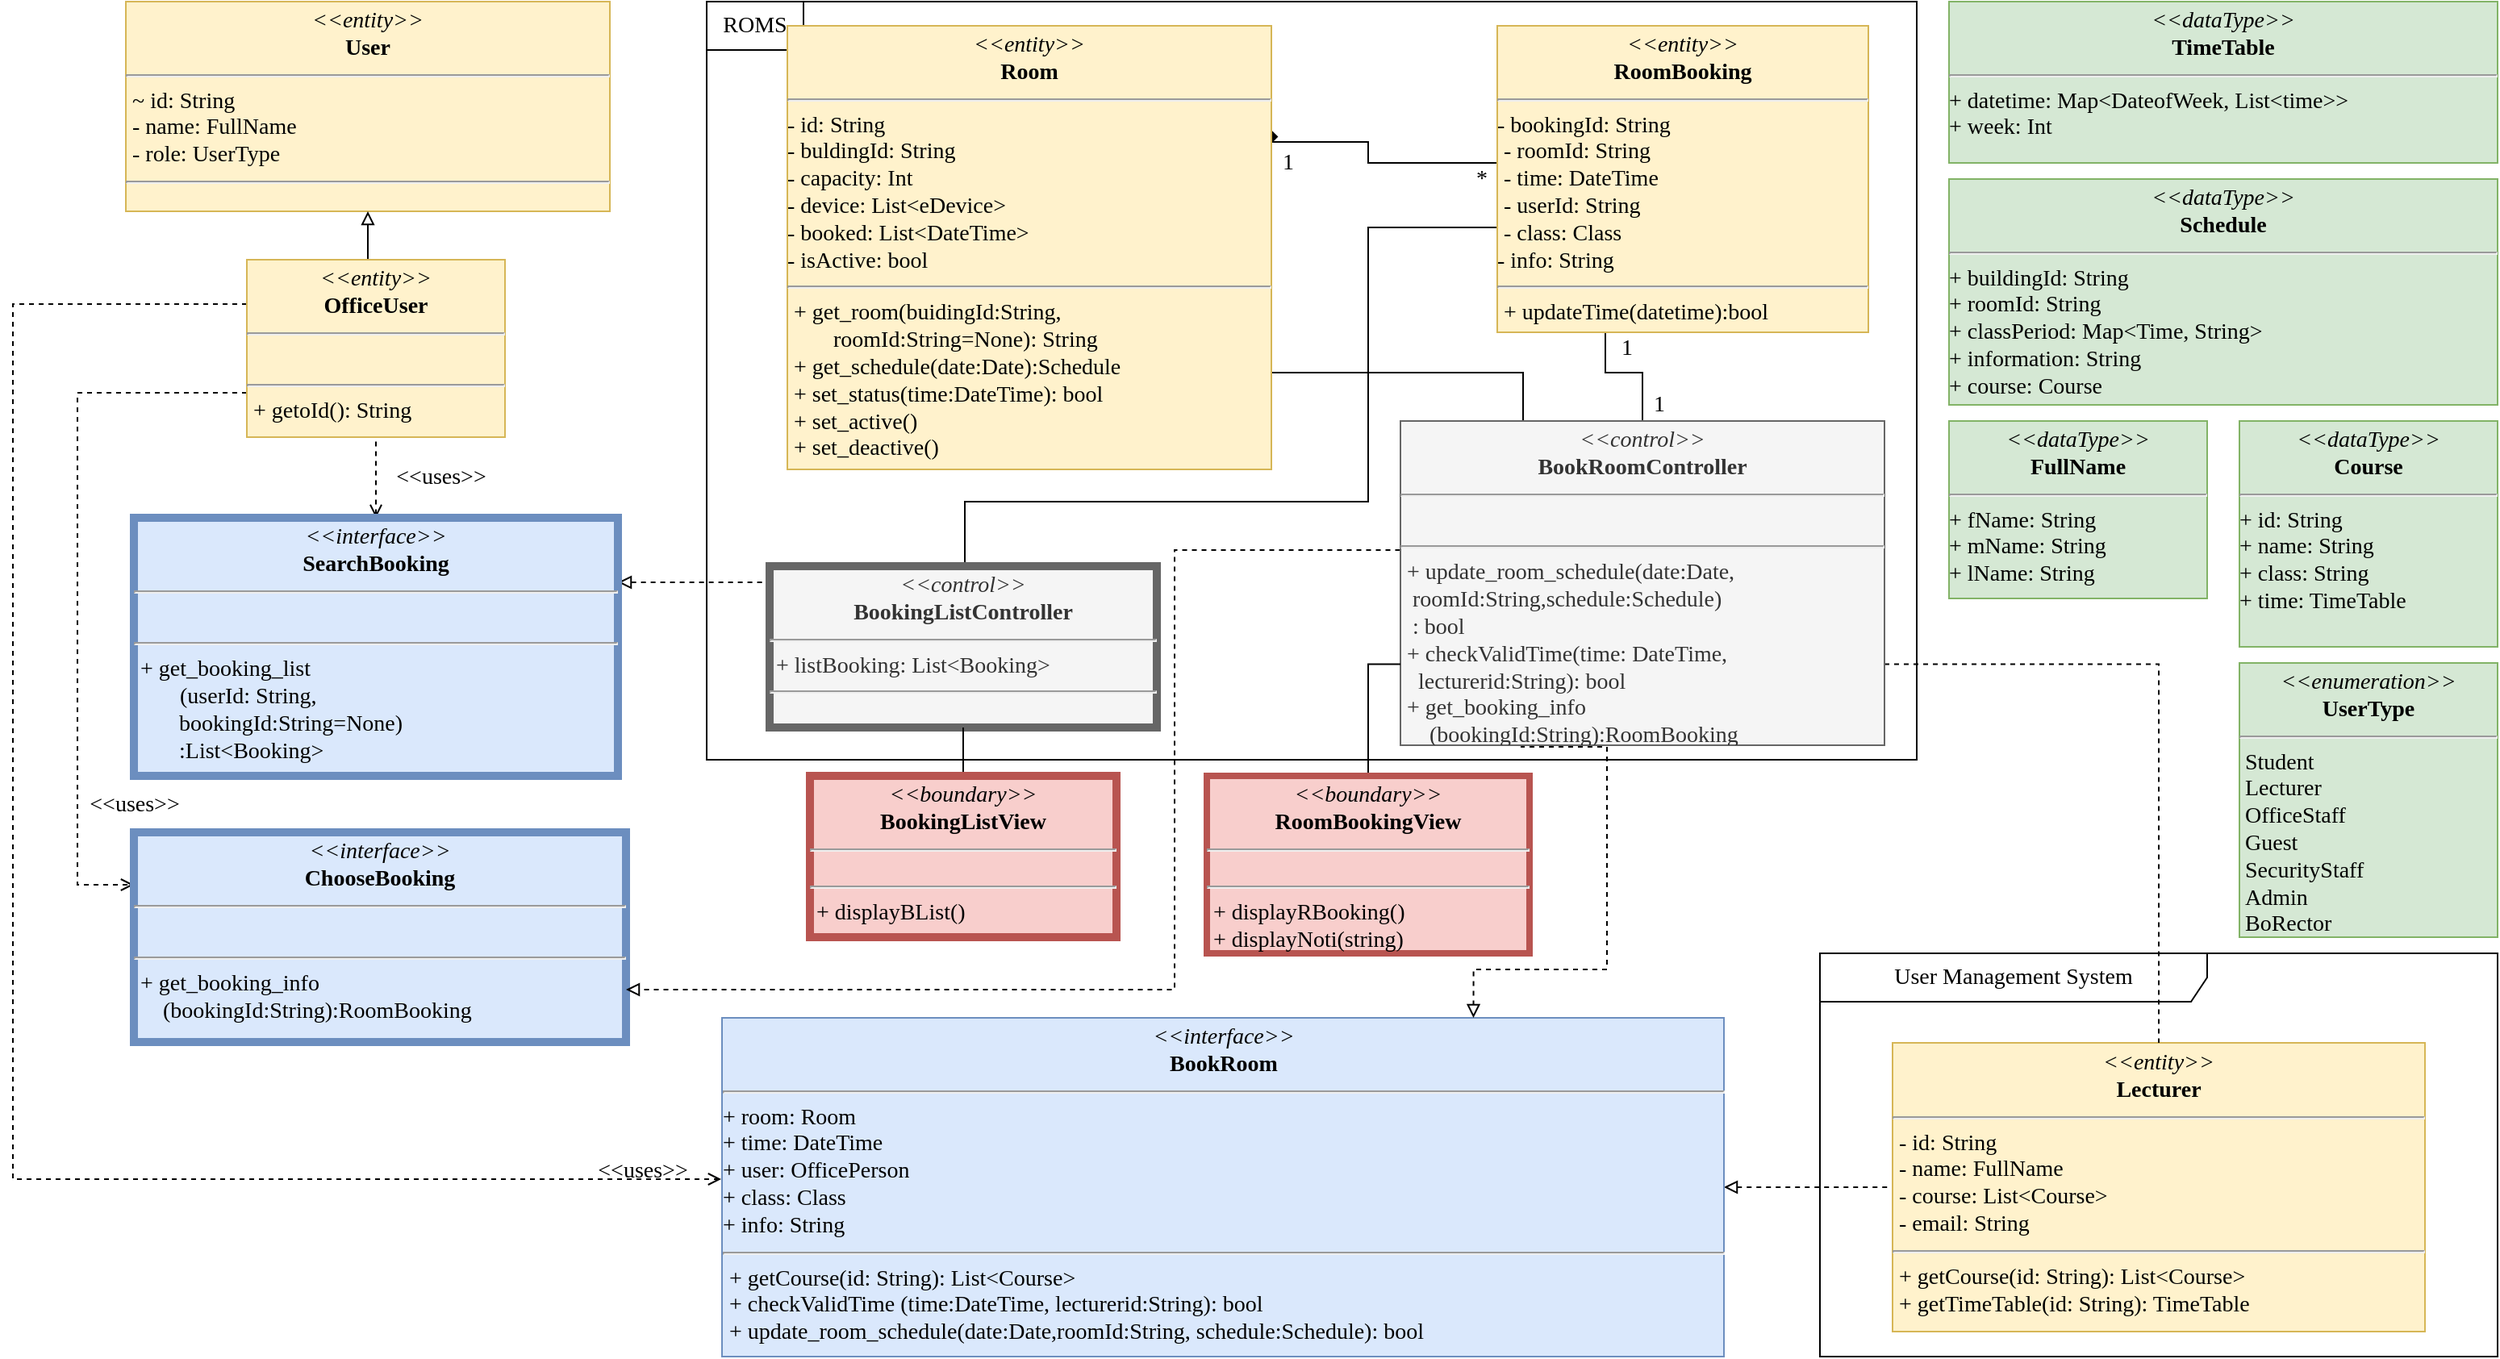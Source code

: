 <mxfile version="12.2.9" type="device" pages="1"><diagram name="Page-1" id="c4acf3e9-155e-7222-9cf6-157b1a14988f"><mxGraphModel dx="1792" dy="1356" grid="1" gridSize="10" guides="1" tooltips="1" connect="1" arrows="1" fold="1" page="0" pageScale="1" pageWidth="850" pageHeight="1100" background="none" math="0" shadow="0"><root><mxCell id="0"/><mxCell id="1" parent="0"/><mxCell id="t2WVTxeCYsITP6xDkJkd-5" value="&lt;p style=&quot;margin: 4px 0px 0px ; text-align: center ; font-size: 14px&quot;&gt;&lt;i style=&quot;font-size: 14px&quot;&gt;&amp;lt;&amp;lt;entity&amp;gt;&amp;gt;&lt;/i&gt;&lt;br style=&quot;font-size: 14px&quot;&gt;&lt;b style=&quot;font-size: 14px&quot;&gt;User&lt;/b&gt;&lt;/p&gt;&lt;hr style=&quot;font-size: 14px&quot;&gt;&lt;p style=&quot;margin: 0px 0px 0px 4px ; font-size: 14px&quot;&gt;~ id: String&lt;br style=&quot;font-size: 14px&quot;&gt;- name: FullName&lt;/p&gt;&lt;p style=&quot;margin: 0px 0px 0px 4px ; font-size: 14px&quot;&gt;- role: UserType&lt;br style=&quot;font-size: 14px&quot;&gt;&lt;/p&gt;&lt;hr style=&quot;font-size: 14px&quot;&gt;" style="verticalAlign=top;align=left;overflow=fill;fontSize=14;fontFamily=Lucida Console;html=1;fillColor=#fff2cc;strokeColor=#d6b656;" parent="1" vertex="1"><mxGeometry x="230" y="-80" width="300" height="130" as="geometry"/></mxCell><mxCell id="t2WVTxeCYsITP6xDkJkd-11" style="edgeStyle=orthogonalEdgeStyle;rounded=0;orthogonalLoop=1;jettySize=auto;html=1;exitX=0.5;exitY=0;exitDx=0;exitDy=0;fontFamily=Lucida Console;fontSize=14;endArrow=block;endFill=0;entryX=0.5;entryY=1;entryDx=0;entryDy=0;" parent="1" source="t2WVTxeCYsITP6xDkJkd-8" target="t2WVTxeCYsITP6xDkJkd-5" edge="1"><mxGeometry relative="1" as="geometry"><mxPoint x="260" y="265" as="targetPoint"/><Array as="points"><mxPoint x="380" y="110"/><mxPoint x="380" y="110"/></Array></mxGeometry></mxCell><mxCell id="-I3oWanqvKr25EfBrHSY-15" style="edgeStyle=orthogonalEdgeStyle;rounded=0;orthogonalLoop=1;jettySize=auto;html=1;exitX=0;exitY=0.25;exitDx=0;exitDy=0;startArrow=none;startFill=0;endArrow=open;endFill=0;dashed=1;" edge="1" parent="1" source="t2WVTxeCYsITP6xDkJkd-8"><mxGeometry relative="1" as="geometry"><mxPoint x="599" y="650" as="targetPoint"/><Array as="points"><mxPoint x="160" y="108"/><mxPoint x="160" y="650"/></Array></mxGeometry></mxCell><mxCell id="-I3oWanqvKr25EfBrHSY-65" style="edgeStyle=orthogonalEdgeStyle;rounded=0;orthogonalLoop=1;jettySize=auto;html=1;exitX=0;exitY=0.75;exitDx=0;exitDy=0;entryX=0;entryY=0.25;entryDx=0;entryDy=0;startArrow=none;startFill=0;endArrow=open;endFill=0;fontFamily=Lucida Console;fontSize=14;dashed=1;" edge="1" parent="1" source="t2WVTxeCYsITP6xDkJkd-8" target="t2WVTxeCYsITP6xDkJkd-49"><mxGeometry relative="1" as="geometry"><Array as="points"><mxPoint x="200" y="163"/><mxPoint x="200" y="468"/></Array></mxGeometry></mxCell><mxCell id="t2WVTxeCYsITP6xDkJkd-8" value="&lt;p style=&quot;margin: 4px 0px 0px ; text-align: center ; font-size: 14px&quot;&gt;&lt;i style=&quot;font-size: 14px&quot;&gt;&amp;lt;&amp;lt;entity&amp;gt;&amp;gt;&lt;/i&gt;&lt;br style=&quot;font-size: 14px&quot;&gt;&lt;b style=&quot;font-size: 14px&quot;&gt;OfficeUser&lt;/b&gt;&lt;/p&gt;&lt;hr style=&quot;font-size: 14px&quot;&gt;&lt;br style=&quot;font-size: 14px&quot;&gt;&lt;hr style=&quot;font-size: 14px&quot;&gt;&lt;p style=&quot;margin: 0px 0px 0px 4px ; font-size: 14px&quot;&gt;+ getoId(): String&lt;br style=&quot;font-size: 14px&quot;&gt;&lt;/p&gt;" style="verticalAlign=top;align=left;overflow=fill;fontSize=14;fontFamily=Lucida Console;html=1;fillColor=#fff2cc;strokeColor=#d6b656;" parent="1" vertex="1"><mxGeometry x="305" y="80" width="160" height="110" as="geometry"/></mxCell><mxCell id="t2WVTxeCYsITP6xDkJkd-12" value="&lt;p style=&quot;margin: 4px 0px 0px ; text-align: center ; font-size: 14px&quot;&gt;&lt;i style=&quot;font-size: 14px&quot;&gt;&amp;lt;&amp;lt;enumeration&amp;gt;&amp;gt;&lt;/i&gt;&lt;br style=&quot;font-size: 14px&quot;&gt;&lt;b style=&quot;font-size: 14px&quot;&gt;UserType&lt;/b&gt;&lt;/p&gt;&lt;hr style=&quot;font-size: 14px&quot;&gt;&lt;div&gt;&amp;nbsp;Student&lt;/div&gt;&lt;div&gt;&amp;nbsp;Lecturer&lt;/div&gt;&lt;div&gt;&amp;nbsp;OfficeStaff&lt;/div&gt;&lt;div&gt;&amp;nbsp;Guest&lt;/div&gt;&lt;div&gt;&amp;nbsp;SecurityStaff&lt;/div&gt;&lt;div&gt;&amp;nbsp;Admin&lt;/div&gt;&lt;div&gt;&amp;nbsp;BoRector&lt;br&gt;&lt;/div&gt;&lt;hr style=&quot;font-size: 14px&quot;&gt;" style="verticalAlign=top;align=left;overflow=fill;fontSize=14;fontFamily=Lucida Console;html=1;strokeColor=#82b366;fillColor=#d5e8d4;" parent="1" vertex="1"><mxGeometry x="1540" y="330" width="160" height="170" as="geometry"/></mxCell><mxCell id="t2WVTxeCYsITP6xDkJkd-15" value="&lt;p style=&quot;margin: 4px 0px 0px ; text-align: center ; font-size: 14px&quot;&gt;&lt;i style=&quot;font-size: 14px&quot;&gt;&amp;lt;&amp;lt;dataType&amp;gt;&amp;gt;&lt;/i&gt;&lt;br style=&quot;font-size: 14px&quot;&gt;&lt;b style=&quot;font-size: 14px&quot;&gt;Schedule&lt;/b&gt;&lt;/p&gt;&lt;hr style=&quot;font-size: 14px&quot;&gt;&lt;div&gt;+ buildingId: String&lt;/div&gt;&lt;div&gt;+ roomId: String&lt;/div&gt;&lt;div&gt;+ classPeriod: Map&amp;lt;Time, String&amp;gt;&lt;/div&gt;&lt;div&gt;+ information: String&lt;/div&gt;&lt;div&gt;+ course: Course&lt;br&gt;&lt;/div&gt;&lt;hr style=&quot;font-size: 14px&quot;&gt;" style="verticalAlign=top;align=left;overflow=fill;fontSize=14;fontFamily=Lucida Console;html=1;strokeColor=#82b366;fillColor=#d5e8d4;" parent="1" vertex="1"><mxGeometry x="1360" y="30" width="340" height="140" as="geometry"/></mxCell><mxCell id="t2WVTxeCYsITP6xDkJkd-16" value="ROMS" style="shape=umlFrame;whiteSpace=wrap;html=1;strokeColor=#000000;fontFamily=Lucida Console;fontSize=14;fillColor=none;" parent="1" vertex="1"><mxGeometry x="590" y="-80" width="750" height="470" as="geometry"/></mxCell><mxCell id="t2WVTxeCYsITP6xDkJkd-27" style="edgeStyle=orthogonalEdgeStyle;rounded=0;jumpSize=6;orthogonalLoop=1;jettySize=auto;html=1;exitX=1;exitY=0.25;exitDx=0;exitDy=0;entryX=0;entryY=0.5;entryDx=0;entryDy=0;endArrow=none;endFill=0;strokeWidth=1;fontFamily=Lucida Console;fontSize=14;startArrow=diamond;startFill=1;" parent="1" edge="1"><mxGeometry relative="1" as="geometry"><mxPoint x="940" y="8" as="sourcePoint"/><mxPoint x="1080" y="30" as="targetPoint"/><Array as="points"><mxPoint x="1000" y="7"/><mxPoint x="1000" y="20"/></Array></mxGeometry></mxCell><mxCell id="t2WVTxeCYsITP6xDkJkd-40" style="edgeStyle=orthogonalEdgeStyle;rounded=0;jumpSize=6;orthogonalLoop=1;jettySize=auto;html=1;entryX=1;entryY=0.25;entryDx=0;entryDy=0;dashed=1;startArrow=none;startFill=0;endArrow=block;endFill=0;strokeWidth=1;fontFamily=Lucida Console;fontSize=14;exitX=0.005;exitY=0.465;exitDx=0;exitDy=0;exitPerimeter=0;" parent="1" source="t2WVTxeCYsITP6xDkJkd-19" target="t2WVTxeCYsITP6xDkJkd-36" edge="1"><mxGeometry relative="1" as="geometry"><mxPoint x="637" y="320" as="sourcePoint"/><Array as="points"><mxPoint x="639" y="280"/></Array></mxGeometry></mxCell><mxCell id="-I3oWanqvKr25EfBrHSY-64" style="edgeStyle=orthogonalEdgeStyle;rounded=0;orthogonalLoop=1;jettySize=auto;html=1;exitX=0.5;exitY=0;exitDx=0;exitDy=0;entryX=0;entryY=0.75;entryDx=0;entryDy=0;startArrow=none;startFill=0;endArrow=none;endFill=0;fontFamily=Lucida Console;fontSize=14;" edge="1" parent="1" source="t2WVTxeCYsITP6xDkJkd-19"><mxGeometry relative="1" as="geometry"><mxPoint x="1080" y="76" as="targetPoint"/><Array as="points"><mxPoint x="750" y="230"/><mxPoint x="1000" y="230"/><mxPoint x="1000" y="60"/><mxPoint x="1080" y="60"/></Array></mxGeometry></mxCell><mxCell id="t2WVTxeCYsITP6xDkJkd-19" value="&lt;p style=&quot;margin: 4px 0px 0px ; text-align: center ; font-size: 14px&quot;&gt;&lt;i style=&quot;font-size: 14px&quot;&gt;&amp;lt;&amp;lt;control&amp;gt;&amp;gt;&lt;/i&gt;&lt;br style=&quot;font-size: 14px&quot;&gt;&lt;b style=&quot;font-size: 14px&quot;&gt;BookingListController&lt;/b&gt;&lt;/p&gt;&lt;hr style=&quot;font-size: 14px&quot;&gt;&lt;p style=&quot;margin: 0px 0px 0px 4px ; font-size: 14px&quot;&gt;+ listBooking: List&amp;lt;Booking&amp;gt;&lt;br&gt;&lt;/p&gt;&lt;hr style=&quot;font-size: 14px&quot;&gt;" style="verticalAlign=top;align=left;overflow=fill;fontSize=14;fontFamily=Lucida Console;html=1;fillColor=#f5f5f5;strokeColor=#666666;fontColor=#333333;strokeWidth=5;" parent="1" vertex="1"><mxGeometry x="629" y="270" width="240" height="100" as="geometry"/></mxCell><mxCell id="t2WVTxeCYsITP6xDkJkd-28" value="1" style="text;html=1;align=center;verticalAlign=middle;resizable=0;points=[];;autosize=1;fontSize=14;fontFamily=Lucida Console;" parent="1" vertex="1"><mxGeometry x="940" y="10" width="20" height="20" as="geometry"/></mxCell><mxCell id="t2WVTxeCYsITP6xDkJkd-29" value="*" style="text;html=1;align=center;verticalAlign=middle;resizable=0;points=[];;autosize=1;fontSize=14;fontFamily=Lucida Console;" parent="1" vertex="1"><mxGeometry x="1060" y="20" width="20" height="20" as="geometry"/></mxCell><mxCell id="-I3oWanqvKr25EfBrHSY-68" style="edgeStyle=orthogonalEdgeStyle;rounded=0;orthogonalLoop=1;jettySize=auto;html=1;exitX=1;exitY=0.75;exitDx=0;exitDy=0;entryX=0.25;entryY=0;entryDx=0;entryDy=0;startArrow=none;startFill=0;endArrow=none;endFill=0;fontFamily=Lucida Console;fontSize=14;" edge="1" parent="1" target="-I3oWanqvKr25EfBrHSY-36"><mxGeometry relative="1" as="geometry"><mxPoint x="940" y="122" as="sourcePoint"/><Array as="points"><mxPoint x="940" y="150"/><mxPoint x="1096" y="150"/></Array></mxGeometry></mxCell><mxCell id="t2WVTxeCYsITP6xDkJkd-38" style="edgeStyle=orthogonalEdgeStyle;rounded=0;jumpSize=6;orthogonalLoop=1;jettySize=auto;html=1;exitX=0.5;exitY=0;exitDx=0;exitDy=0;entryX=0.5;entryY=1;entryDx=0;entryDy=0;startArrow=open;startFill=0;endArrow=none;endFill=0;strokeWidth=1;fontFamily=Lucida Console;fontSize=14;dashed=1;" parent="1" source="t2WVTxeCYsITP6xDkJkd-36" target="t2WVTxeCYsITP6xDkJkd-8" edge="1"><mxGeometry relative="1" as="geometry"/></mxCell><mxCell id="t2WVTxeCYsITP6xDkJkd-36" value="&lt;p style=&quot;margin: 4px 0px 0px ; text-align: center ; font-size: 14px&quot;&gt;&lt;i style=&quot;font-size: 14px&quot;&gt;&amp;lt;&amp;lt;interface&amp;gt;&amp;gt;&lt;/i&gt;&lt;br style=&quot;font-size: 14px&quot;&gt;&lt;b style=&quot;font-size: 14px&quot;&gt;SearchBooking&lt;/b&gt;&lt;/p&gt;&lt;hr style=&quot;font-size: 14px&quot;&gt;&lt;br style=&quot;font-size: 14px&quot;&gt;&lt;hr style=&quot;font-size: 14px&quot;&gt;&lt;p style=&quot;margin: 0px 0px 0px 4px ; font-size: 14px&quot;&gt;+ get_booking_list&lt;/p&gt;&lt;p style=&quot;margin: 0px 0px 0px 4px ; font-size: 14px&quot;&gt;&amp;nbsp;&amp;nbsp;&amp;nbsp;&amp;nbsp;&amp;nbsp;&amp;nbsp; (userId: String, &lt;br&gt;&lt;/p&gt;&lt;div&gt;&amp;nbsp;&amp;nbsp;&amp;nbsp;&amp;nbsp;&amp;nbsp;&amp;nbsp;&amp;nbsp; bookingId:String=None) &lt;br&gt;&lt;/div&gt;&lt;div&gt;&amp;nbsp;&amp;nbsp;&amp;nbsp;&amp;nbsp;&amp;nbsp;&amp;nbsp;&amp;nbsp; :List&amp;lt;Booking&amp;gt;&lt;/div&gt;" style="verticalAlign=top;align=left;overflow=fill;fontSize=14;fontFamily=Lucida Console;html=1;fillColor=#dae8fc;strokeColor=#6c8ebf;strokeWidth=5;" parent="1" vertex="1"><mxGeometry x="235" y="240" width="300" height="160" as="geometry"/></mxCell><mxCell id="t2WVTxeCYsITP6xDkJkd-39" value="&amp;lt;&amp;lt;uses&amp;gt;&amp;gt;" style="text;html=1;align=center;verticalAlign=middle;resizable=0;points=[];;autosize=1;fontSize=14;fontFamily=Lucida Console;" parent="1" vertex="1"><mxGeometry x="385" y="205" width="80" height="20" as="geometry"/></mxCell><mxCell id="t2WVTxeCYsITP6xDkJkd-45" style="edgeStyle=orthogonalEdgeStyle;rounded=0;jumpSize=6;orthogonalLoop=1;jettySize=auto;html=1;exitX=0.5;exitY=0;exitDx=0;exitDy=0;startArrow=none;startFill=0;endArrow=none;endFill=0;strokeWidth=1;fontFamily=Lucida Console;fontSize=14;entryX=0.5;entryY=1;entryDx=0;entryDy=0;" parent="1" source="-I3oWanqvKr25EfBrHSY-60" target="t2WVTxeCYsITP6xDkJkd-19" edge="1"><mxGeometry relative="1" as="geometry"><mxPoint x="749" y="400" as="sourcePoint"/><mxPoint x="720" y="380" as="targetPoint"/></mxGeometry></mxCell><mxCell id="t2WVTxeCYsITP6xDkJkd-49" value="&lt;p style=&quot;margin: 4px 0px 0px ; text-align: center ; font-size: 14px&quot;&gt;&lt;i style=&quot;font-size: 14px&quot;&gt;&amp;lt;&amp;lt;interface&amp;gt;&amp;gt;&lt;/i&gt;&lt;br style=&quot;font-size: 14px&quot;&gt;&lt;b style=&quot;font-size: 14px&quot;&gt;ChooseBooking&lt;/b&gt;&lt;/p&gt;&lt;hr style=&quot;font-size: 14px&quot;&gt;&lt;br style=&quot;font-size: 14px&quot;&gt;&lt;hr style=&quot;font-size: 14px&quot;&gt;&lt;p style=&quot;margin: 0px 0px 0px 4px ; font-size: 14px&quot;&gt;+ get_booking_info &lt;br&gt;&lt;/p&gt;&lt;p style=&quot;margin: 0px 0px 0px 4px ; font-size: 14px&quot;&gt;&amp;nbsp;&amp;nbsp;&amp;nbsp; (bookingId:String):RoomBooking&lt;/p&gt;" style="verticalAlign=top;align=left;overflow=fill;fontSize=14;fontFamily=Lucida Console;html=1;fillColor=#dae8fc;strokeColor=#6c8ebf;strokeWidth=5;" parent="1" vertex="1"><mxGeometry x="235" y="435" width="305" height="130" as="geometry"/></mxCell><mxCell id="-I3oWanqvKr25EfBrHSY-5" style="edgeStyle=orthogonalEdgeStyle;rounded=0;orthogonalLoop=1;jettySize=auto;html=1;exitX=0;exitY=0.25;exitDx=0;exitDy=0;endArrow=block;endFill=0;dashed=1;entryX=1;entryY=0.75;entryDx=0;entryDy=0;" edge="1" parent="1" source="-I3oWanqvKr25EfBrHSY-36" target="t2WVTxeCYsITP6xDkJkd-49"><mxGeometry relative="1" as="geometry"><mxPoint x="894" y="336" as="sourcePoint"/><mxPoint x="576" y="510" as="targetPoint"/><Array as="points"><mxPoint x="1020" y="260"/><mxPoint x="880" y="260"/><mxPoint x="880" y="532"/></Array></mxGeometry></mxCell><mxCell id="-I3oWanqvKr25EfBrHSY-41" style="edgeStyle=orthogonalEdgeStyle;rounded=0;orthogonalLoop=1;jettySize=auto;html=1;entryX=0;entryY=0.5;entryDx=0;entryDy=0;dashed=1;startArrow=block;startFill=0;endArrow=none;endFill=0;fontFamily=Lucida Console;fontSize=14;exitX=1;exitY=0.5;exitDx=0;exitDy=0;" edge="1" parent="1" source="-I3oWanqvKr25EfBrHSY-14" target="-I3oWanqvKr25EfBrHSY-33"><mxGeometry relative="1" as="geometry"><mxPoint x="1220" y="655" as="sourcePoint"/></mxGeometry></mxCell><mxCell id="-I3oWanqvKr25EfBrHSY-14" value="&lt;p style=&quot;margin: 4px 0px 0px ; text-align: center ; font-size: 14px&quot;&gt;&lt;i style=&quot;font-size: 14px&quot;&gt;&amp;lt;&amp;lt;interface&amp;gt;&amp;gt;&lt;/i&gt;&lt;br style=&quot;font-size: 14px&quot;&gt;&lt;b style=&quot;font-size: 14px&quot;&gt;BookRoom&lt;/b&gt;&lt;/p&gt;&lt;hr style=&quot;font-size: 14px&quot;&gt;&lt;div&gt;+ room: Room&lt;/div&gt;&lt;div&gt;+ time: DateTime&lt;br&gt;&lt;/div&gt;&lt;div&gt;+ user: OfficePerson&lt;br&gt;&lt;/div&gt;&lt;div&gt;+ class: Class&lt;br&gt;&lt;/div&gt;&lt;div&gt;+ info: String&lt;/div&gt;&lt;hr style=&quot;font-size: 14px&quot;&gt;&lt;p style=&quot;margin: 0px 0px 0px 4px ; font-size: 14px&quot;&gt;+ getCourse(id: String): List&amp;lt;Course&amp;gt;&lt;/p&gt;&lt;p style=&quot;margin: 0px 0px 0px 4px ; font-size: 14px&quot;&gt;+ checkValidTime (time:DateTime, lecturerid:String): bool&lt;br&gt;&lt;/p&gt;&lt;p style=&quot;margin: 0px 0px 0px 4px ; font-size: 14px&quot;&gt;+ update_room_schedule(date:Date,roomId:String, schedule:Schedule): bool&lt;/p&gt;" style="verticalAlign=top;align=left;overflow=fill;fontSize=14;fontFamily=Lucida Console;html=1;fillColor=#dae8fc;strokeColor=#6c8ebf;" vertex="1" parent="1"><mxGeometry x="599.5" y="550" width="621" height="210" as="geometry"/></mxCell><mxCell id="-I3oWanqvKr25EfBrHSY-16" value="&amp;lt;&amp;lt;uses&amp;gt;&amp;gt;" style="text;html=1;align=center;verticalAlign=middle;resizable=0;points=[];;autosize=1;fontSize=14;fontFamily=Lucida Console;" vertex="1" parent="1"><mxGeometry x="510" y="635" width="80" height="20" as="geometry"/></mxCell><mxCell id="-I3oWanqvKr25EfBrHSY-24" style="edgeStyle=orthogonalEdgeStyle;rounded=0;orthogonalLoop=1;jettySize=auto;html=1;startArrow=none;startFill=0;endArrow=none;endFill=0;exitX=0.5;exitY=0;exitDx=0;exitDy=0;" edge="1" parent="1" source="-I3oWanqvKr25EfBrHSY-36"><mxGeometry relative="1" as="geometry"><mxPoint x="1140" y="200" as="sourcePoint"/><mxPoint x="1147" y="120" as="targetPoint"/><Array as="points"><mxPoint x="1170" y="150"/><mxPoint x="1147" y="150"/></Array></mxGeometry></mxCell><mxCell id="-I3oWanqvKr25EfBrHSY-26" value="User Management System" style="shape=umlFrame;whiteSpace=wrap;html=1;strokeColor=#000000;fontFamily=Lucida Console;fontSize=14;fillColor=none;width=240;height=30;" vertex="1" parent="1"><mxGeometry x="1280" y="510" width="420" height="250" as="geometry"/></mxCell><mxCell id="-I3oWanqvKr25EfBrHSY-27" value="1" style="text;html=1;align=center;verticalAlign=middle;resizable=0;points=[];;autosize=1;fontSize=14;fontFamily=Lucida Console;" vertex="1" parent="1"><mxGeometry x="1170" y="160" width="20" height="20" as="geometry"/></mxCell><mxCell id="-I3oWanqvKr25EfBrHSY-29" value="1" style="text;html=1;align=center;verticalAlign=middle;resizable=0;points=[];;autosize=1;fontSize=14;fontFamily=Lucida Console;" vertex="1" parent="1"><mxGeometry x="1150" y="125" width="20" height="20" as="geometry"/></mxCell><mxCell id="-I3oWanqvKr25EfBrHSY-31" value="&lt;p style=&quot;margin: 4px 0px 0px ; text-align: center ; font-size: 14px&quot;&gt;&lt;i style=&quot;font-size: 14px&quot;&gt;&amp;lt;&amp;lt;dataType&amp;gt;&amp;gt;&lt;/i&gt;&lt;br style=&quot;font-size: 14px&quot;&gt;&lt;b style=&quot;font-size: 14px&quot;&gt;FullName&lt;/b&gt;&lt;/p&gt;&lt;hr style=&quot;font-size: 14px&quot;&gt;&lt;div&gt;+ fName: String&lt;/div&gt;&lt;div&gt;+ mName: String&lt;/div&gt;&lt;div&gt;+ lName: String&lt;br&gt;&lt;/div&gt;&lt;hr style=&quot;font-size: 14px&quot;&gt;" style="verticalAlign=top;align=left;overflow=fill;fontSize=14;fontFamily=Lucida Console;html=1;strokeColor=#82b366;fillColor=#d5e8d4;" vertex="1" parent="1"><mxGeometry x="1360" y="180" width="160" height="110" as="geometry"/></mxCell><mxCell id="-I3oWanqvKr25EfBrHSY-32" value="&lt;p style=&quot;margin: 4px 0px 0px ; text-align: center ; font-size: 14px&quot;&gt;&lt;i style=&quot;font-size: 14px&quot;&gt;&amp;lt;&amp;lt;dataType&amp;gt;&amp;gt;&lt;/i&gt;&lt;br style=&quot;font-size: 14px&quot;&gt;&lt;b style=&quot;font-size: 14px&quot;&gt;Course&lt;/b&gt;&lt;/p&gt;&lt;hr style=&quot;font-size: 14px&quot;&gt;&lt;div&gt;+ id: String&lt;/div&gt;&lt;div&gt;+ name: String&lt;/div&gt;&lt;div&gt;+ class: String&lt;/div&gt;&lt;div&gt;+ time: TimeTable&lt;br&gt;&lt;/div&gt;&lt;div&gt;&lt;br&gt;&lt;/div&gt;&lt;hr style=&quot;font-size: 14px&quot;&gt;" style="verticalAlign=top;align=left;overflow=fill;fontSize=14;fontFamily=Lucida Console;html=1;strokeColor=#82b366;fillColor=#d5e8d4;" vertex="1" parent="1"><mxGeometry x="1540" y="180" width="160" height="140" as="geometry"/></mxCell><mxCell id="-I3oWanqvKr25EfBrHSY-33" value="&lt;p style=&quot;margin: 4px 0px 0px ; text-align: center ; font-size: 14px&quot;&gt;&lt;i style=&quot;font-size: 14px&quot;&gt;&amp;lt;&amp;lt;entity&amp;gt;&amp;gt;&lt;/i&gt;&lt;br style=&quot;font-size: 14px&quot;&gt;&lt;b style=&quot;font-size: 14px&quot;&gt;Lecturer&lt;/b&gt;&lt;/p&gt;&lt;hr style=&quot;font-size: 14px&quot;&gt;&lt;p style=&quot;margin: 0px 0px 0px 4px ; font-size: 14px&quot;&gt;- id: String&lt;br style=&quot;font-size: 14px&quot;&gt;- name: FullName&lt;/p&gt;&lt;p style=&quot;margin: 0px 0px 0px 4px ; font-size: 14px&quot;&gt;- course: List&amp;lt;Course&amp;gt;&lt;/p&gt;&lt;p style=&quot;margin: 0px 0px 0px 4px ; font-size: 14px&quot;&gt;- email: String&lt;br&gt;&lt;/p&gt;&lt;hr style=&quot;font-size: 14px&quot;&gt;&lt;p style=&quot;margin: 0px 0px 0px 4px ; font-size: 14px&quot;&gt;+ getCourse(id: String): List&amp;lt;Course&amp;gt;&lt;/p&gt;&lt;p style=&quot;margin: 0px 0px 0px 4px ; font-size: 14px&quot;&gt;+ getTimeTable(id: String): TimeTable&lt;br&gt;&lt;/p&gt;" style="verticalAlign=top;align=left;overflow=fill;fontSize=14;fontFamily=Lucida Console;html=1;fillColor=#fff2cc;strokeColor=#d6b656;" vertex="1" parent="1"><mxGeometry x="1325" y="565.5" width="330" height="179" as="geometry"/></mxCell><mxCell id="-I3oWanqvKr25EfBrHSY-37" style="edgeStyle=orthogonalEdgeStyle;rounded=0;orthogonalLoop=1;jettySize=auto;html=1;exitX=0.25;exitY=1;exitDx=0;exitDy=0;entryX=0.75;entryY=0;entryDx=0;entryDy=0;startArrow=none;startFill=0;endArrow=block;endFill=0;fontFamily=Lucida Console;fontSize=14;dashed=1;" edge="1" parent="1" source="-I3oWanqvKr25EfBrHSY-36" target="-I3oWanqvKr25EfBrHSY-14"><mxGeometry relative="1" as="geometry"><Array as="points"><mxPoint x="1148" y="382"/><mxPoint x="1148" y="520"/><mxPoint x="1066" y="520"/></Array></mxGeometry></mxCell><mxCell id="-I3oWanqvKr25EfBrHSY-63" style="edgeStyle=orthogonalEdgeStyle;rounded=0;orthogonalLoop=1;jettySize=auto;html=1;exitX=1;exitY=0.75;exitDx=0;exitDy=0;entryX=0.5;entryY=0;entryDx=0;entryDy=0;dashed=1;startArrow=none;startFill=0;endArrow=none;endFill=0;fontFamily=Lucida Console;fontSize=14;" edge="1" parent="1" source="-I3oWanqvKr25EfBrHSY-36" target="-I3oWanqvKr25EfBrHSY-33"><mxGeometry relative="1" as="geometry"/></mxCell><mxCell id="-I3oWanqvKr25EfBrHSY-36" value="&lt;p style=&quot;margin: 4px 0px 0px ; text-align: center ; font-size: 14px&quot;&gt;&lt;i style=&quot;font-size: 14px&quot;&gt;&amp;lt;&amp;lt;control&amp;gt;&amp;gt;&lt;/i&gt;&lt;br style=&quot;font-size: 14px&quot;&gt;&lt;b style=&quot;font-size: 14px&quot;&gt;BookRoomController&lt;/b&gt;&lt;/p&gt;&lt;hr style=&quot;font-size: 14px&quot;&gt;&lt;br&gt;&lt;hr style=&quot;font-size: 14px&quot;&gt;&lt;p style=&quot;margin: 0px 0px 0px 4px ; font-size: 14px&quot;&gt;+ update_room_schedule(date:Date,&lt;/p&gt;&lt;p style=&quot;margin: 0px 0px 0px 4px ; font-size: 14px&quot;&gt;&amp;nbsp;roomId:String,schedule:Schedule)&lt;/p&gt;&lt;p style=&quot;margin: 0px 0px 0px 4px ; font-size: 14px&quot;&gt;&amp;nbsp;: bool&lt;/p&gt;&lt;p style=&quot;margin: 0px 0px 0px 4px ; font-size: 14px&quot;&gt;+ checkValidTime(time: DateTime,&lt;/p&gt;&lt;p style=&quot;margin: 0px 0px 0px 4px ; font-size: 14px&quot;&gt;&amp;nbsp; lecturerid:String): bool&lt;/p&gt;&lt;p style=&quot;margin: 0px 0px 0px 4px ; font-size: 14px&quot;&gt;+ get_booking_info &lt;br&gt;&lt;/p&gt;&lt;p style=&quot;margin: 0px 0px 0px 4px ; font-size: 14px&quot;&gt;&amp;nbsp;&amp;nbsp;&amp;nbsp; (bookingId:String):RoomBooking&lt;/p&gt;&lt;p style=&quot;margin: 0px 0px 0px 4px ; font-size: 14px&quot;&gt;&lt;br&gt;&lt;/p&gt;" style="verticalAlign=top;align=left;overflow=fill;fontSize=14;fontFamily=Lucida Console;html=1;fillColor=#f5f5f5;strokeColor=#666666;fontColor=#333333;" vertex="1" parent="1"><mxGeometry x="1020" y="180" width="300" height="201" as="geometry"/></mxCell><mxCell id="-I3oWanqvKr25EfBrHSY-59" value="&lt;p style=&quot;margin: 4px 0px 0px ; text-align: center ; font-size: 14px&quot;&gt;&lt;i style=&quot;font-size: 14px&quot;&gt;&amp;lt;&amp;lt;dataType&amp;gt;&amp;gt;&lt;/i&gt;&lt;br style=&quot;font-size: 14px&quot;&gt;&lt;b style=&quot;font-size: 14px&quot;&gt;TimeTable&lt;/b&gt;&lt;/p&gt;&lt;hr style=&quot;font-size: 14px&quot;&gt;&lt;div&gt;+ datetime: Map&amp;lt;DateofWeek, List&amp;lt;time&amp;gt;&amp;gt;&lt;/div&gt;&lt;div&gt;+ week: Int&lt;br&gt;&lt;/div&gt;&lt;div&gt;&lt;br&gt;&lt;/div&gt;&lt;hr style=&quot;font-size: 14px&quot;&gt;" style="verticalAlign=top;align=left;overflow=fill;fontSize=14;fontFamily=Lucida Console;html=1;strokeColor=#82b366;fillColor=#d5e8d4;" vertex="1" parent="1"><mxGeometry x="1360" y="-80" width="340" height="100" as="geometry"/></mxCell><mxCell id="-I3oWanqvKr25EfBrHSY-60" value="&lt;p style=&quot;margin: 4px 0px 0px ; text-align: center ; font-size: 14px&quot;&gt;&lt;i style=&quot;font-size: 14px&quot;&gt;&amp;lt;&amp;lt;boundary&amp;gt;&amp;gt;&lt;/i&gt;&lt;br style=&quot;font-size: 14px&quot;&gt;&lt;b style=&quot;font-size: 14px&quot;&gt;BookingListView&lt;/b&gt;&lt;/p&gt;&lt;hr style=&quot;font-size: 14px&quot;&gt;&lt;p style=&quot;margin: 0px 0px 0px 4px ; font-size: 6px&quot;&gt;&lt;br&gt;&lt;/p&gt;&lt;hr style=&quot;font-size: 14px&quot;&gt;&lt;p style=&quot;margin: 0px 0px 0px 4px ; font-size: 14px&quot;&gt;+ displayBList()&lt;/p&gt;" style="verticalAlign=top;align=left;overflow=fill;fontSize=14;fontFamily=Lucida Console;html=1;fillColor=#f8cecc;strokeColor=#b85450;strokeWidth=5;" vertex="1" parent="1"><mxGeometry x="654" y="400" width="190" height="100" as="geometry"/></mxCell><mxCell id="-I3oWanqvKr25EfBrHSY-69" style="edgeStyle=orthogonalEdgeStyle;rounded=0;orthogonalLoop=1;jettySize=auto;html=1;exitX=0.5;exitY=0;exitDx=0;exitDy=0;entryX=0;entryY=0.75;entryDx=0;entryDy=0;startArrow=none;startFill=0;endArrow=none;endFill=0;fontFamily=Lucida Console;fontSize=14;" edge="1" parent="1" source="-I3oWanqvKr25EfBrHSY-62" target="-I3oWanqvKr25EfBrHSY-36"><mxGeometry relative="1" as="geometry"/></mxCell><mxCell id="-I3oWanqvKr25EfBrHSY-62" value="&lt;p style=&quot;margin: 4px 0px 0px ; text-align: center ; font-size: 14px&quot;&gt;&lt;i style=&quot;font-size: 14px&quot;&gt;&amp;lt;&amp;lt;boundary&amp;gt;&amp;gt;&lt;/i&gt;&lt;br style=&quot;font-size: 14px&quot;&gt;&lt;b style=&quot;font-size: 14px&quot;&gt;RoomBookingView&lt;/b&gt;&lt;/p&gt;&lt;hr style=&quot;font-size: 14px&quot;&gt;&lt;p style=&quot;margin: 0px 0px 0px 4px ; font-size: 6px&quot;&gt;&lt;br&gt;&lt;/p&gt;&lt;hr style=&quot;font-size: 14px&quot;&gt;&lt;p style=&quot;margin: 0px 0px 0px 4px ; font-size: 14px&quot;&gt;+ displayRBooking()&lt;/p&gt;&lt;p style=&quot;margin: 0px 0px 0px 4px ; font-size: 14px&quot;&gt;+ displayNoti(string)&lt;br&gt;&lt;/p&gt;" style="verticalAlign=top;align=left;overflow=fill;fontSize=14;fontFamily=Lucida Console;html=1;fillColor=#f8cecc;strokeColor=#b85450;strokeWidth=4;" vertex="1" parent="1"><mxGeometry x="900" y="400" width="200" height="110" as="geometry"/></mxCell><mxCell id="-I3oWanqvKr25EfBrHSY-66" value="&amp;lt;&amp;lt;uses&amp;gt;&amp;gt;" style="text;html=1;align=center;verticalAlign=middle;resizable=0;points=[];;autosize=1;fontSize=14;fontFamily=Lucida Console;" vertex="1" parent="1"><mxGeometry x="195" y="407.5" width="80" height="20" as="geometry"/></mxCell><mxCell id="-I3oWanqvKr25EfBrHSY-71" value="&lt;p style=&quot;margin: 4px 0px 0px ; text-align: center ; font-size: 14px&quot;&gt;&lt;i style=&quot;font-size: 14px&quot;&gt;&amp;lt;&amp;lt;entity&amp;gt;&amp;gt;&lt;/i&gt;&lt;br style=&quot;font-size: 14px&quot;&gt;&lt;b style=&quot;font-size: 14px&quot;&gt;RoomBooking&lt;/b&gt;&lt;/p&gt;&lt;hr style=&quot;font-size: 14px&quot;&gt;&lt;div&gt;- bookingId: String&lt;p style=&quot;margin: 0px 0px 0px 4px ; font-size: 14px&quot;&gt;- roomId: String&lt;br&gt;&lt;/p&gt;&lt;p style=&quot;margin: 0px 0px 0px 4px ; font-size: 14px&quot;&gt;- time: DateTime&lt;/p&gt;&lt;p style=&quot;margin: 0px 0px 0px 4px ; font-size: 14px&quot;&gt;- userId: String&lt;br&gt;&lt;/p&gt;&lt;p style=&quot;margin: 0px 0px 0px 4px ; font-size: 14px&quot;&gt;- class: Class&lt;/p&gt;- info: String&lt;/div&gt;&lt;hr style=&quot;font-size: 14px&quot;&gt;&lt;p style=&quot;margin: 0px 0px 0px 4px ; font-size: 14px&quot;&gt;+ updateTime(datetime):bool&lt;br&gt;&lt;/p&gt;" style="verticalAlign=top;align=left;overflow=fill;fontSize=14;fontFamily=Lucida Console;html=1;fillColor=#fff2cc;strokeColor=#d6b656;" vertex="1" parent="1"><mxGeometry x="1080" y="-65" width="230" height="190" as="geometry"/></mxCell><mxCell id="-I3oWanqvKr25EfBrHSY-73" value="&lt;p style=&quot;margin: 4px 0px 0px ; text-align: center ; font-size: 14px&quot;&gt;&lt;i style=&quot;font-size: 14px&quot;&gt;&amp;lt;&amp;lt;entity&amp;gt;&amp;gt;&lt;/i&gt;&lt;br style=&quot;font-size: 14px&quot;&gt;&lt;b style=&quot;font-size: 14px&quot;&gt;Room&lt;/b&gt;&lt;/p&gt;&lt;hr style=&quot;font-size: 14px&quot;&gt;&lt;div&gt;- id: String&lt;/div&gt;&lt;div&gt;- buldingId: String&lt;br&gt;&lt;/div&gt;&lt;div&gt;- capacity: Int&lt;/div&gt;&lt;div&gt;- device: List&amp;lt;eDevice&amp;gt;&lt;/div&gt;&lt;div&gt;- booked: List&amp;lt;DateTime&amp;gt;&lt;/div&gt;&lt;div&gt;- isActive: bool&lt;br&gt;&lt;/div&gt;&lt;hr style=&quot;font-size: 14px&quot;&gt;&lt;p style=&quot;margin: 0px 0px 0px 4px ; font-size: 14px&quot;&gt;+ get_room(buidingId:String,&lt;/p&gt;&lt;p style=&quot;margin: 0px 0px 0px 4px ; font-size: 14px&quot;&gt;&amp;nbsp;&amp;nbsp;&amp;nbsp;&amp;nbsp;&amp;nbsp;&amp;nbsp; roomId:String=None): String&lt;/p&gt;&lt;p style=&quot;margin: 0px 0px 0px 4px ; font-size: 14px&quot;&gt;+ get_schedule(date:Date):Schedule&lt;br&gt;&lt;/p&gt;&lt;p style=&quot;margin: 0px 0px 0px 4px ; font-size: 14px&quot;&gt;+ set_status(time:DateTime): bool&lt;/p&gt;&lt;p style=&quot;margin: 0px 0px 0px 4px ; font-size: 14px&quot;&gt;+ set_active()&lt;/p&gt;&lt;p style=&quot;margin: 0px 0px 0px 4px ; font-size: 14px&quot;&gt;+ set_deactive()&lt;br&gt;&lt;/p&gt;" style="verticalAlign=top;align=left;overflow=fill;fontSize=14;fontFamily=Lucida Console;html=1;fillColor=#fff2cc;strokeColor=#d6b656;" vertex="1" parent="1"><mxGeometry x="640" y="-65" width="300" height="275" as="geometry"/></mxCell></root></mxGraphModel></diagram></mxfile>